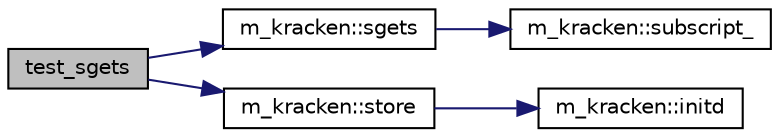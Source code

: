 digraph "test_sgets"
{
 // LATEX_PDF_SIZE
  edge [fontname="Helvetica",fontsize="10",labelfontname="Helvetica",labelfontsize="10"];
  node [fontname="Helvetica",fontsize="10",shape=record];
  rankdir="LR";
  Node1 [label="test_sgets",height=0.2,width=0.4,color="black", fillcolor="grey75", style="filled", fontcolor="black",tooltip=" "];
  Node1 -> Node2 [color="midnightblue",fontsize="10",style="solid"];
  Node2 [label="m_kracken::sgets",height=0.2,width=0.4,color="black", fillcolor="white", style="filled",URL="$namespacem__kracken.html#ab5aa1c09e0fcb02a1a2604c865d27d25",tooltip=" "];
  Node2 -> Node3 [color="midnightblue",fontsize="10",style="solid"];
  Node3 [label="m_kracken::subscript_",height=0.2,width=0.4,color="black", fillcolor="white", style="filled",URL="$namespacem__kracken.html#a3c87f6cd9c414d903b41ea81befa0343",tooltip=" "];
  Node1 -> Node4 [color="midnightblue",fontsize="10",style="solid"];
  Node4 [label="m_kracken::store",height=0.2,width=0.4,color="black", fillcolor="white", style="filled",URL="$namespacem__kracken.html#a6eb597e3ca7d161933f595788d511fd7",tooltip=" "];
  Node4 -> Node5 [color="midnightblue",fontsize="10",style="solid"];
  Node5 [label="m_kracken::initd",height=0.2,width=0.4,color="black", fillcolor="white", style="filled",URL="$namespacem__kracken.html#a72ce8ce4280e366c854256431816049f",tooltip=" "];
}
